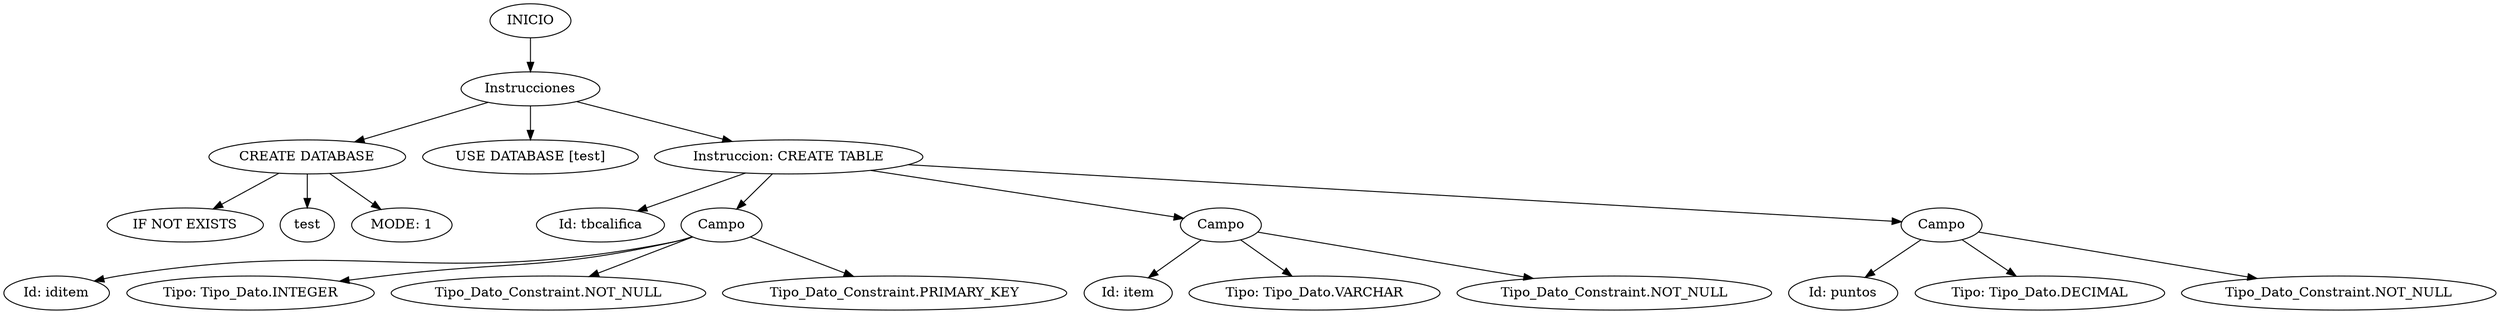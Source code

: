 digraph G{
edge [color=black]; rankdir = TB;
Nodo0[label="INICIO"]
Nodo1[label="Instrucciones"]
Nodo0 -> Nodo1;
Nodo2[label="CREATE DATABASE"]
Nodo1 -> Nodo2;
Nodo3[label="IF NOT EXISTS"]
Nodo2 -> Nodo3;
Nodo4[label="test"]
Nodo2 -> Nodo4;
Nodo5[label="MODE: 1"]
Nodo2 -> Nodo5;
Nodo10[label="USE DATABASE [test]"]
Nodo1 -> Nodo10;
Nodo11[label="Instruccion: CREATE TABLE"]
Nodo1 -> Nodo11;
Nodo12[label="Id: tbcalifica"]
Nodo11 -> Nodo12;
Nodo13[label="Campo"]
Nodo11 -> Nodo13;
Nodo14[label="Id: iditem"]
Nodo13 -> Nodo14;
Nodo15[label="Tipo: Tipo_Dato.INTEGER"]
Nodo13 -> Nodo15;
Nodo16[label="Tipo_Dato_Constraint.NOT_NULL"]
Nodo13 -> Nodo16;
Nodo17[label="Tipo_Dato_Constraint.PRIMARY_KEY"]
Nodo13 -> Nodo17;
Nodo18[label="Campo"]
Nodo11 -> Nodo18;
Nodo19[label="Id: item"]
Nodo18 -> Nodo19;
Nodo20[label="Tipo: Tipo_Dato.VARCHAR"]
Nodo18 -> Nodo20;
Nodo21[label="Tipo_Dato_Constraint.NOT_NULL"]
Nodo18 -> Nodo21;
Nodo22[label="Campo"]
Nodo11 -> Nodo22;
Nodo23[label="Id: puntos"]
Nodo22 -> Nodo23;
Nodo24[label="Tipo: Tipo_Dato.DECIMAL"]
Nodo22 -> Nodo24;
Nodo25[label="Tipo_Dato_Constraint.NOT_NULL"]
Nodo22 -> Nodo25;
}
